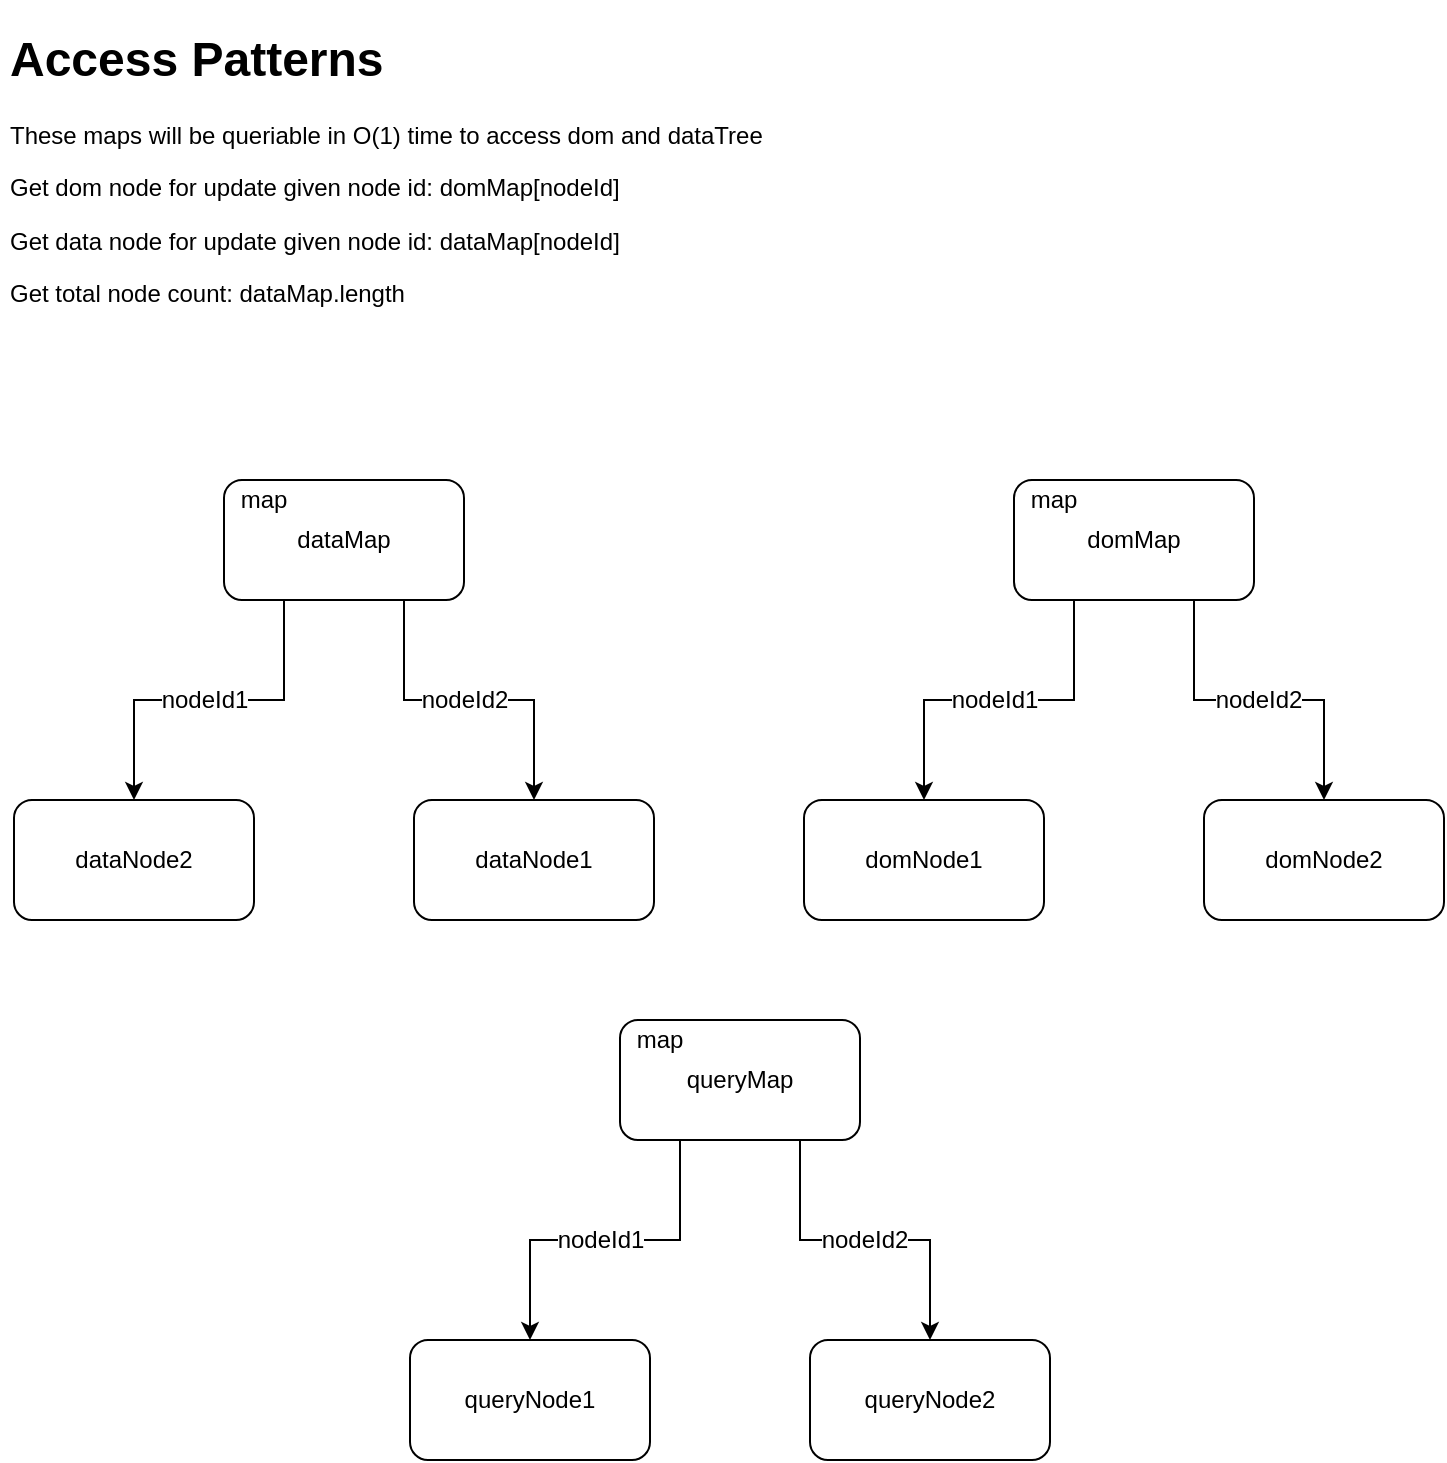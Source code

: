 <mxfile version="12.2.4" pages="1"><diagram id="CWJKQ4Zw73VLR5ywdoyb" name="Page-1"><mxGraphModel dx="1561" dy="1133" grid="1" gridSize="10" guides="1" tooltips="1" connect="1" arrows="1" fold="1" page="1" pageScale="1" pageWidth="850" pageHeight="1100" math="0" shadow="0"><root><mxCell id="0"/><mxCell id="1" parent="0"/><mxCell id="23" style="edgeStyle=orthogonalEdgeStyle;rounded=0;orthogonalLoop=1;jettySize=auto;html=1;exitX=0.25;exitY=1;exitDx=0;exitDy=0;entryX=0.5;entryY=0;entryDx=0;entryDy=0;" parent="1" source="2" target="3" edge="1"><mxGeometry relative="1" as="geometry"><Array as="points"><mxPoint x="597" y="370"/><mxPoint x="522" y="370"/></Array><mxPoint x="607.5" y="330" as="sourcePoint"/></mxGeometry></mxCell><mxCell id="29" value="nodeId1" style="text;html=1;resizable=0;points=[];align=center;verticalAlign=middle;labelBackgroundColor=#ffffff;" parent="23" vertex="1" connectable="0"><mxGeometry x="0.111" y="1" relative="1" as="geometry"><mxPoint x="7" y="-1" as="offset"/></mxGeometry></mxCell><mxCell id="24" style="edgeStyle=orthogonalEdgeStyle;rounded=0;orthogonalLoop=1;jettySize=auto;html=1;exitX=0.75;exitY=1;exitDx=0;exitDy=0;entryX=0.5;entryY=0;entryDx=0;entryDy=0;" parent="1" source="2" target="9" edge="1"><mxGeometry relative="1" as="geometry"><Array as="points"><mxPoint x="657" y="370"/><mxPoint x="722" y="370"/></Array><mxPoint x="642.5" y="330" as="sourcePoint"/></mxGeometry></mxCell><mxCell id="25" value="nodeId2" style="text;html=1;resizable=0;points=[];align=center;verticalAlign=middle;labelBackgroundColor=#ffffff;" parent="24" vertex="1" connectable="0"><mxGeometry x="-0.267" y="1" relative="1" as="geometry"><mxPoint x="21" y="1" as="offset"/></mxGeometry></mxCell><mxCell id="2" value="domMap" style="rounded=1;whiteSpace=wrap;html=1;" parent="1" vertex="1"><mxGeometry x="567" y="260" width="120" height="60" as="geometry"/></mxCell><mxCell id="3" value="domNode1" style="rounded=1;whiteSpace=wrap;html=1;" parent="1" vertex="1"><mxGeometry x="462" y="420" width="120" height="60" as="geometry"/></mxCell><mxCell id="9" value="domNode2" style="rounded=1;whiteSpace=wrap;html=1;" parent="1" vertex="1"><mxGeometry x="662" y="420" width="120" height="60" as="geometry"/></mxCell><mxCell id="18" value="map" style="text;html=1;strokeColor=none;fillColor=none;align=center;verticalAlign=middle;whiteSpace=wrap;rounded=0;" parent="1" vertex="1"><mxGeometry x="567" y="260" width="40" height="20" as="geometry"/></mxCell><mxCell id="31" value="&lt;h1&gt;Access Patterns&lt;/h1&gt;&lt;div&gt;These maps will be queriable in O(1) time to access dom and dataTree&lt;/div&gt;&lt;p&gt;Get dom node for update given node id: domMap[nodeId]&lt;/p&gt;&lt;p&gt;Get data node for update given node id: dataMap[nodeId]&lt;/p&gt;&lt;p&gt;Get total node count: dataMap.length&lt;/p&gt;&lt;p&gt;Check if new stule has been applied to elements&lt;/p&gt;" style="text;html=1;strokeColor=none;fillColor=none;spacing=5;spacingTop=-20;whiteSpace=wrap;overflow=hidden;rounded=0;" parent="1" vertex="1"><mxGeometry x="60" y="30" width="390" height="150" as="geometry"/></mxCell><mxCell id="33" style="edgeStyle=orthogonalEdgeStyle;rounded=0;orthogonalLoop=1;jettySize=auto;html=1;exitX=0.25;exitY=1;exitDx=0;exitDy=0;entryX=0.5;entryY=0;entryDx=0;entryDy=0;" parent="1" source="37" target="38" edge="1"><mxGeometry relative="1" as="geometry"><Array as="points"><mxPoint x="202" y="370"/><mxPoint x="127" y="370"/></Array><mxPoint x="212.5" y="330" as="sourcePoint"/></mxGeometry></mxCell><mxCell id="34" value="nodeId1" style="text;html=1;resizable=0;points=[];align=center;verticalAlign=middle;labelBackgroundColor=#ffffff;" parent="33" vertex="1" connectable="0"><mxGeometry x="0.111" y="1" relative="1" as="geometry"><mxPoint x="7" y="-1" as="offset"/></mxGeometry></mxCell><mxCell id="35" style="edgeStyle=orthogonalEdgeStyle;rounded=0;orthogonalLoop=1;jettySize=auto;html=1;exitX=0.75;exitY=1;exitDx=0;exitDy=0;entryX=0.5;entryY=0;entryDx=0;entryDy=0;" parent="1" source="37" target="39" edge="1"><mxGeometry relative="1" as="geometry"><Array as="points"><mxPoint x="262" y="370"/><mxPoint x="327" y="370"/></Array><mxPoint x="247.5" y="330" as="sourcePoint"/></mxGeometry></mxCell><mxCell id="43" value="nodeId2" style="text;html=1;resizable=0;points=[];align=center;verticalAlign=middle;labelBackgroundColor=#ffffff;" parent="35" vertex="1" connectable="0"><mxGeometry x="-0.442" y="7" relative="1" as="geometry"><mxPoint x="23" y="4" as="offset"/></mxGeometry></mxCell><mxCell id="37" value="dataMap" style="rounded=1;whiteSpace=wrap;html=1;" parent="1" vertex="1"><mxGeometry x="172" y="260" width="120" height="60" as="geometry"/></mxCell><mxCell id="38" value="dataNode2" style="rounded=1;whiteSpace=wrap;html=1;" parent="1" vertex="1"><mxGeometry x="67" y="420" width="120" height="60" as="geometry"/></mxCell><mxCell id="39" value="dataNode1" style="rounded=1;whiteSpace=wrap;html=1;" parent="1" vertex="1"><mxGeometry x="267" y="420" width="120" height="60" as="geometry"/></mxCell><mxCell id="40" value="map" style="text;html=1;strokeColor=none;fillColor=none;align=center;verticalAlign=middle;whiteSpace=wrap;rounded=0;labelPosition=center;verticalLabelPosition=middle;horizontal=1;" parent="1" vertex="1"><mxGeometry x="172" y="260" width="40" height="20" as="geometry"/></mxCell><mxCell id="44" style="edgeStyle=orthogonalEdgeStyle;rounded=0;orthogonalLoop=1;jettySize=auto;html=1;exitX=0.25;exitY=1;exitDx=0;exitDy=0;entryX=0.5;entryY=0;entryDx=0;entryDy=0;" parent="1" source="48" target="49" edge="1"><mxGeometry relative="1" as="geometry"><Array as="points"><mxPoint x="400" y="640"/><mxPoint x="325" y="640"/></Array><mxPoint x="410.5" y="600" as="sourcePoint"/></mxGeometry></mxCell><mxCell id="45" value="nodeId1" style="text;html=1;resizable=0;points=[];align=center;verticalAlign=middle;labelBackgroundColor=#ffffff;" parent="44" vertex="1" connectable="0"><mxGeometry x="0.111" y="1" relative="1" as="geometry"><mxPoint x="7" y="-1" as="offset"/></mxGeometry></mxCell><mxCell id="46" style="edgeStyle=orthogonalEdgeStyle;rounded=0;orthogonalLoop=1;jettySize=auto;html=1;exitX=0.75;exitY=1;exitDx=0;exitDy=0;entryX=0.5;entryY=0;entryDx=0;entryDy=0;" parent="1" source="48" target="50" edge="1"><mxGeometry relative="1" as="geometry"><Array as="points"><mxPoint x="460" y="640"/><mxPoint x="525" y="640"/></Array><mxPoint x="445.5" y="600" as="sourcePoint"/></mxGeometry></mxCell><mxCell id="47" value="nodeId2" style="text;html=1;resizable=0;points=[];align=center;verticalAlign=middle;labelBackgroundColor=#ffffff;" parent="46" vertex="1" connectable="0"><mxGeometry x="-0.267" y="1" relative="1" as="geometry"><mxPoint x="21" y="1" as="offset"/></mxGeometry></mxCell><mxCell id="48" value="queryMap" style="rounded=1;whiteSpace=wrap;html=1;" parent="1" vertex="1"><mxGeometry x="370" y="530" width="120" height="60" as="geometry"/></mxCell><mxCell id="49" value="queryNode1" style="rounded=1;whiteSpace=wrap;html=1;" parent="1" vertex="1"><mxGeometry x="265" y="690" width="120" height="60" as="geometry"/></mxCell><mxCell id="50" value="queryNode2" style="rounded=1;whiteSpace=wrap;html=1;" parent="1" vertex="1"><mxGeometry x="465" y="690" width="120" height="60" as="geometry"/></mxCell><mxCell id="51" value="map" style="text;html=1;strokeColor=none;fillColor=none;align=center;verticalAlign=middle;whiteSpace=wrap;rounded=0;" parent="1" vertex="1"><mxGeometry x="370" y="530" width="40" height="20" as="geometry"/></mxCell></root></mxGraphModel></diagram></mxfile>